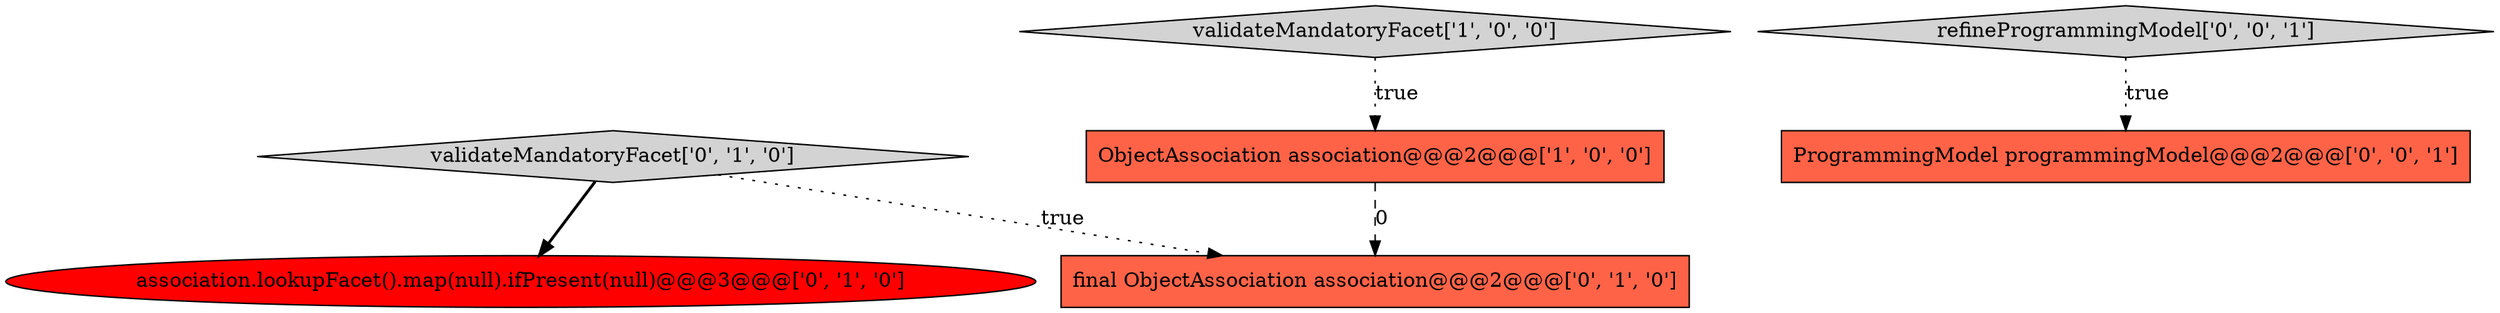 digraph {
4 [style = filled, label = "validateMandatoryFacet['0', '1', '0']", fillcolor = lightgray, shape = diamond image = "AAA0AAABBB2BBB"];
5 [style = filled, label = "ProgrammingModel programmingModel@@@2@@@['0', '0', '1']", fillcolor = tomato, shape = box image = "AAA0AAABBB3BBB"];
0 [style = filled, label = "validateMandatoryFacet['1', '0', '0']", fillcolor = lightgray, shape = diamond image = "AAA0AAABBB1BBB"];
6 [style = filled, label = "refineProgrammingModel['0', '0', '1']", fillcolor = lightgray, shape = diamond image = "AAA0AAABBB3BBB"];
1 [style = filled, label = "ObjectAssociation association@@@2@@@['1', '0', '0']", fillcolor = tomato, shape = box image = "AAA1AAABBB1BBB"];
2 [style = filled, label = "final ObjectAssociation association@@@2@@@['0', '1', '0']", fillcolor = tomato, shape = box image = "AAA1AAABBB2BBB"];
3 [style = filled, label = "association.lookupFacet().map(null).ifPresent(null)@@@3@@@['0', '1', '0']", fillcolor = red, shape = ellipse image = "AAA1AAABBB2BBB"];
4->3 [style = bold, label=""];
1->2 [style = dashed, label="0"];
4->2 [style = dotted, label="true"];
6->5 [style = dotted, label="true"];
0->1 [style = dotted, label="true"];
}
